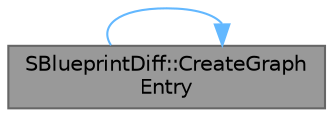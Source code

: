 digraph "SBlueprintDiff::CreateGraphEntry"
{
 // INTERACTIVE_SVG=YES
 // LATEX_PDF_SIZE
  bgcolor="transparent";
  edge [fontname=Helvetica,fontsize=10,labelfontname=Helvetica,labelfontsize=10];
  node [fontname=Helvetica,fontsize=10,shape=box,height=0.2,width=0.4];
  rankdir="LR";
  Node1 [id="Node000001",label="SBlueprintDiff::CreateGraph\lEntry",height=0.2,width=0.4,color="gray40", fillcolor="grey60", style="filled", fontcolor="black",tooltip="Create a list item entry graph that exists in at least one of the blueprints."];
  Node1 -> Node1 [id="edge1_Node000001_Node000001",color="steelblue1",style="solid",tooltip=" "];
}
